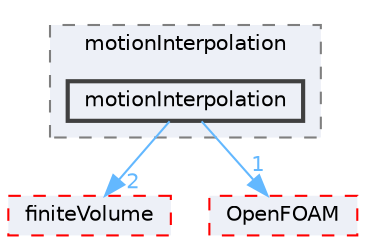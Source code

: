 digraph "src/fvMotionSolver/motionInterpolation/motionInterpolation"
{
 // LATEX_PDF_SIZE
  bgcolor="transparent";
  edge [fontname=Helvetica,fontsize=10,labelfontname=Helvetica,labelfontsize=10];
  node [fontname=Helvetica,fontsize=10,shape=box,height=0.2,width=0.4];
  compound=true
  subgraph clusterdir_dd25a7eb27a0c569fbd4e8c3e1ef4a47 {
    graph [ bgcolor="#edf0f7", pencolor="grey50", label="motionInterpolation", fontname=Helvetica,fontsize=10 style="filled,dashed", URL="dir_dd25a7eb27a0c569fbd4e8c3e1ef4a47.html",tooltip=""]
  dir_318b321eec65d2a928ae5e2bdd4105c8 [label="motionInterpolation", fillcolor="#edf0f7", color="grey25", style="filled,bold", URL="dir_318b321eec65d2a928ae5e2bdd4105c8.html",tooltip=""];
  }
  dir_9bd15774b555cf7259a6fa18f99fe99b [label="finiteVolume", fillcolor="#edf0f7", color="red", style="filled,dashed", URL="dir_9bd15774b555cf7259a6fa18f99fe99b.html",tooltip=""];
  dir_c5473ff19b20e6ec4dfe5c310b3778a8 [label="OpenFOAM", fillcolor="#edf0f7", color="red", style="filled,dashed", URL="dir_c5473ff19b20e6ec4dfe5c310b3778a8.html",tooltip=""];
  dir_318b321eec65d2a928ae5e2bdd4105c8->dir_9bd15774b555cf7259a6fa18f99fe99b [headlabel="2", labeldistance=1.5 headhref="dir_002442_001387.html" href="dir_002442_001387.html" color="steelblue1" fontcolor="steelblue1"];
  dir_318b321eec65d2a928ae5e2bdd4105c8->dir_c5473ff19b20e6ec4dfe5c310b3778a8 [headlabel="1", labeldistance=1.5 headhref="dir_002442_002695.html" href="dir_002442_002695.html" color="steelblue1" fontcolor="steelblue1"];
}
